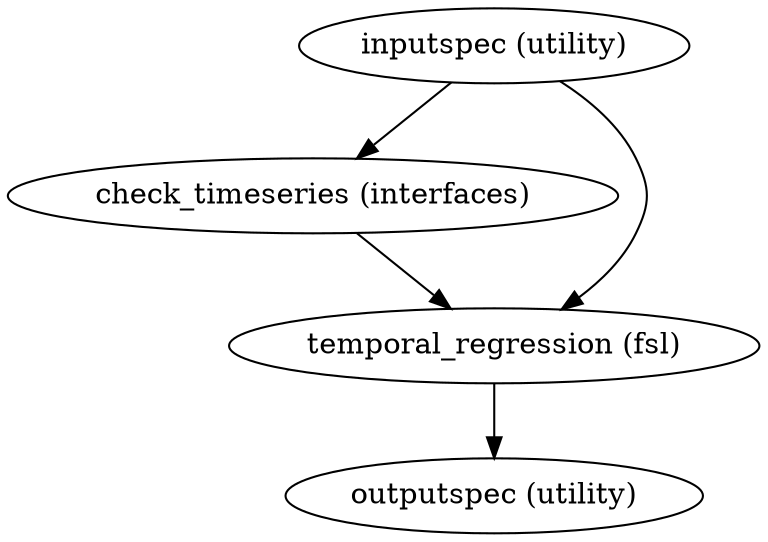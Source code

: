 strict digraph {
"inputspec (utility)";
"check_timeseries (interfaces)";
"temporal_regression (fsl)";
"outputspec (utility)";
"inputspec (utility)" -> "check_timeseries (interfaces)";
"inputspec (utility)" -> "temporal_regression (fsl)";
"check_timeseries (interfaces)" -> "temporal_regression (fsl)";
"temporal_regression (fsl)" -> "outputspec (utility)";
}
